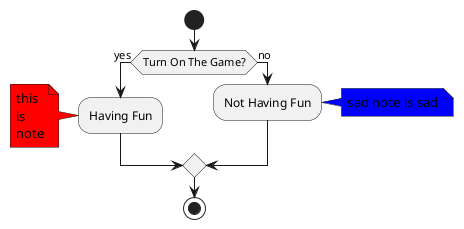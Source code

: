 {
  "sha1": "qhxhgaxt3p0jwdqxa36masw8v7ef60i",
  "insertion": {
    "when": "2024-06-04T17:28:42.467Z",
    "user": "plantuml@gmail.com"
  }
}
@startuml
start
if (Turn On The Game?) then (yes)
  :Having Fun;
  note left #red
    this
    is
    note
  end note
else (no)
  :Not Having Fun;
  note right #blue :sad note is sad
endif
stop
@enduml

